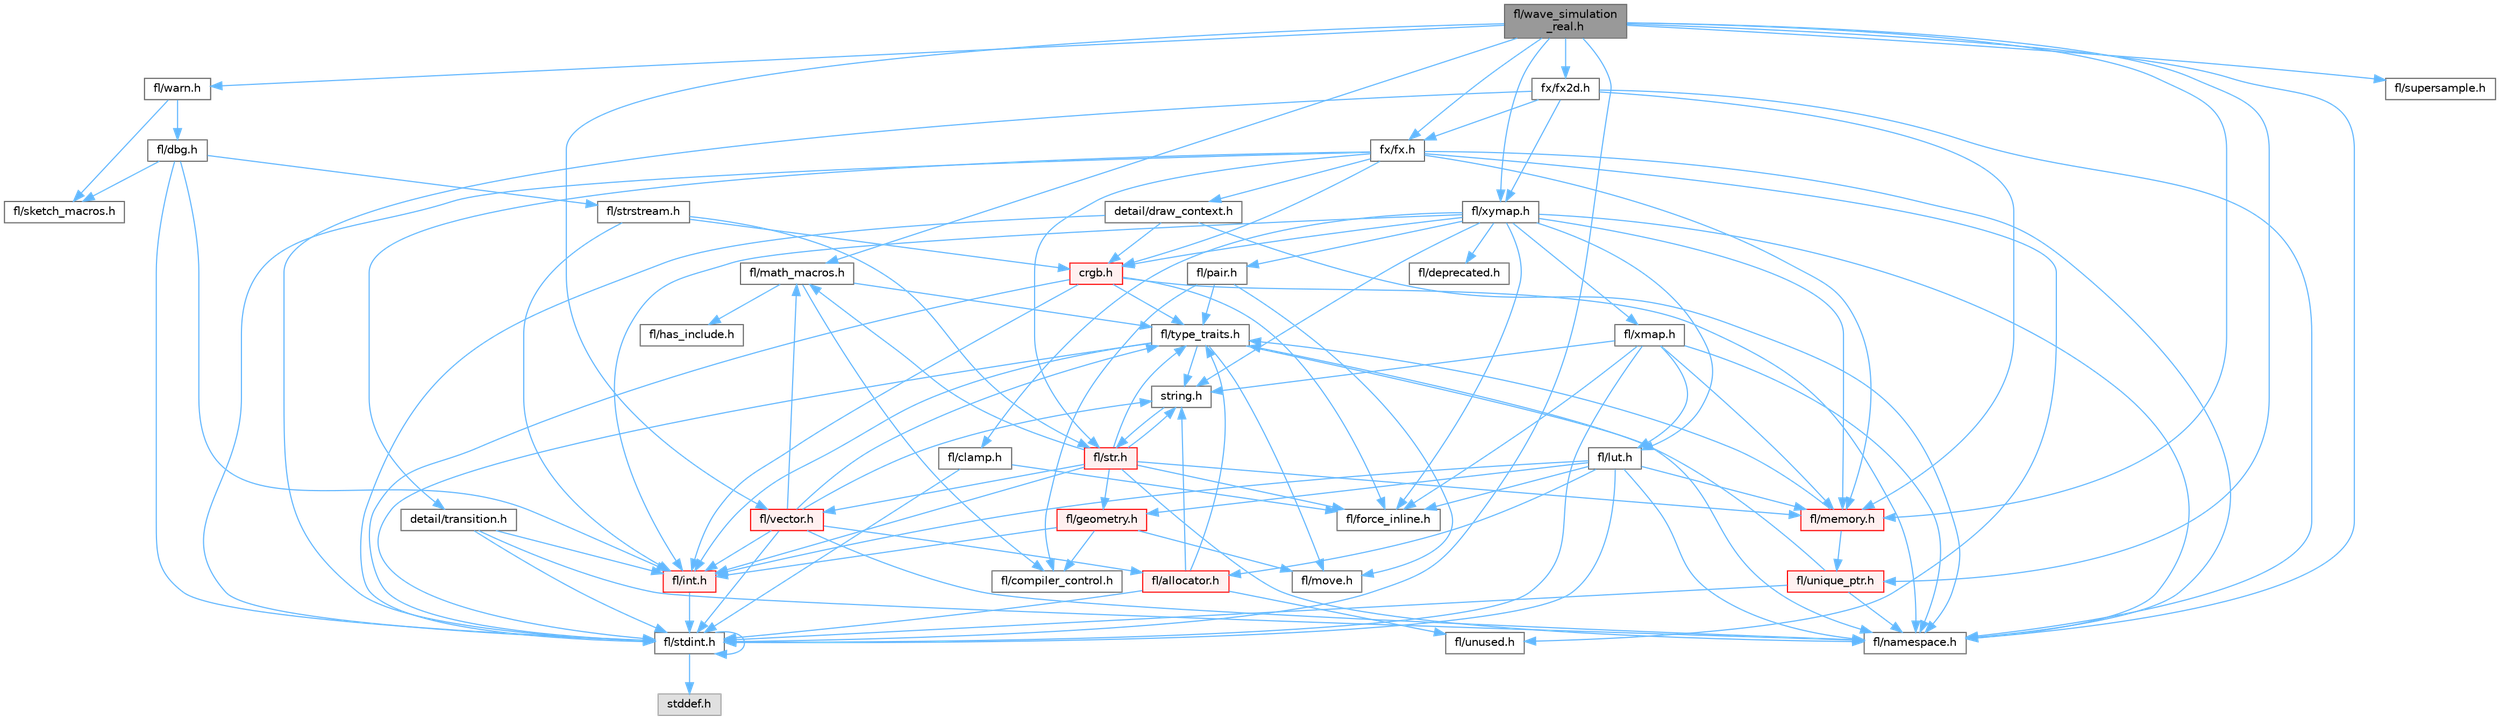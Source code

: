 digraph "fl/wave_simulation_real.h"
{
 // INTERACTIVE_SVG=YES
 // LATEX_PDF_SIZE
  bgcolor="transparent";
  edge [fontname=Helvetica,fontsize=10,labelfontname=Helvetica,labelfontsize=10];
  node [fontname=Helvetica,fontsize=10,shape=box,height=0.2,width=0.4];
  Node1 [id="Node000001",label="fl/wave_simulation\l_real.h",height=0.2,width=0.4,color="gray40", fillcolor="grey60", style="filled", fontcolor="black",tooltip=" "];
  Node1 -> Node2 [id="edge1_Node000001_Node000002",color="steelblue1",style="solid",tooltip=" "];
  Node2 [id="Node000002",label="fl/stdint.h",height=0.2,width=0.4,color="grey40", fillcolor="white", style="filled",URL="$df/dd8/stdint_8h.html",tooltip=" "];
  Node2 -> Node3 [id="edge2_Node000002_Node000003",color="steelblue1",style="solid",tooltip=" "];
  Node3 [id="Node000003",label="stddef.h",height=0.2,width=0.4,color="grey60", fillcolor="#E0E0E0", style="filled",tooltip=" "];
  Node2 -> Node2 [id="edge3_Node000002_Node000002",color="steelblue1",style="solid",tooltip=" "];
  Node1 -> Node4 [id="edge4_Node000001_Node000004",color="steelblue1",style="solid",tooltip=" "];
  Node4 [id="Node000004",label="fl/math_macros.h",height=0.2,width=0.4,color="grey40", fillcolor="white", style="filled",URL="$d8/db8/math__macros_8h.html",tooltip=" "];
  Node4 -> Node5 [id="edge5_Node000004_Node000005",color="steelblue1",style="solid",tooltip=" "];
  Node5 [id="Node000005",label="fl/has_include.h",height=0.2,width=0.4,color="grey40", fillcolor="white", style="filled",URL="$da/d99/has__include_8h.html",tooltip=" "];
  Node4 -> Node6 [id="edge6_Node000004_Node000006",color="steelblue1",style="solid",tooltip=" "];
  Node6 [id="Node000006",label="fl/compiler_control.h",height=0.2,width=0.4,color="grey40", fillcolor="white", style="filled",URL="$d4/d54/compiler__control_8h.html",tooltip=" "];
  Node4 -> Node7 [id="edge7_Node000004_Node000007",color="steelblue1",style="solid",tooltip=" "];
  Node7 [id="Node000007",label="fl/type_traits.h",height=0.2,width=0.4,color="grey40", fillcolor="white", style="filled",URL="$df/d63/type__traits_8h.html",tooltip=" "];
  Node7 -> Node8 [id="edge8_Node000007_Node000008",color="steelblue1",style="solid",tooltip=" "];
  Node8 [id="Node000008",label="string.h",height=0.2,width=0.4,color="grey40", fillcolor="white", style="filled",URL="$da/d66/string_8h.html",tooltip=" "];
  Node8 -> Node9 [id="edge9_Node000008_Node000009",color="steelblue1",style="solid",tooltip=" "];
  Node9 [id="Node000009",label="fl/str.h",height=0.2,width=0.4,color="red", fillcolor="#FFF0F0", style="filled",URL="$d1/d93/str_8h.html",tooltip=" "];
  Node9 -> Node10 [id="edge10_Node000009_Node000010",color="steelblue1",style="solid",tooltip=" "];
  Node10 [id="Node000010",label="fl/int.h",height=0.2,width=0.4,color="red", fillcolor="#FFF0F0", style="filled",URL="$d3/d7e/int_8h.html",tooltip=" "];
  Node10 -> Node2 [id="edge11_Node000010_Node000002",color="steelblue1",style="solid",tooltip=" "];
  Node9 -> Node8 [id="edge12_Node000009_Node000008",color="steelblue1",style="solid",tooltip=" "];
  Node9 -> Node12 [id="edge13_Node000009_Node000012",color="steelblue1",style="solid",tooltip=" "];
  Node12 [id="Node000012",label="fl/geometry.h",height=0.2,width=0.4,color="red", fillcolor="#FFF0F0", style="filled",URL="$d4/d67/geometry_8h.html",tooltip=" "];
  Node12 -> Node10 [id="edge14_Node000012_Node000010",color="steelblue1",style="solid",tooltip=" "];
  Node12 -> Node6 [id="edge15_Node000012_Node000006",color="steelblue1",style="solid",tooltip=" "];
  Node12 -> Node17 [id="edge16_Node000012_Node000017",color="steelblue1",style="solid",tooltip=" "];
  Node17 [id="Node000017",label="fl/move.h",height=0.2,width=0.4,color="grey40", fillcolor="white", style="filled",URL="$d9/d83/move_8h.html",tooltip=" "];
  Node9 -> Node4 [id="edge17_Node000009_Node000004",color="steelblue1",style="solid",tooltip=" "];
  Node9 -> Node18 [id="edge18_Node000009_Node000018",color="steelblue1",style="solid",tooltip=" "];
  Node18 [id="Node000018",label="fl/namespace.h",height=0.2,width=0.4,color="grey40", fillcolor="white", style="filled",URL="$df/d2a/namespace_8h.html",tooltip="Implements the FastLED namespace macros."];
  Node9 -> Node19 [id="edge19_Node000009_Node000019",color="steelblue1",style="solid",tooltip=" "];
  Node19 [id="Node000019",label="fl/memory.h",height=0.2,width=0.4,color="red", fillcolor="#FFF0F0", style="filled",URL="$dc/d18/memory_8h.html",tooltip=" "];
  Node19 -> Node22 [id="edge20_Node000019_Node000022",color="steelblue1",style="solid",tooltip=" "];
  Node22 [id="Node000022",label="fl/unique_ptr.h",height=0.2,width=0.4,color="red", fillcolor="#FFF0F0", style="filled",URL="$da/d4b/unique__ptr_8h.html",tooltip=" "];
  Node22 -> Node18 [id="edge21_Node000022_Node000018",color="steelblue1",style="solid",tooltip=" "];
  Node22 -> Node7 [id="edge22_Node000022_Node000007",color="steelblue1",style="solid",tooltip=" "];
  Node22 -> Node2 [id="edge23_Node000022_Node000002",color="steelblue1",style="solid",tooltip=" "];
  Node19 -> Node7 [id="edge24_Node000019_Node000007",color="steelblue1",style="solid",tooltip=" "];
  Node9 -> Node7 [id="edge25_Node000009_Node000007",color="steelblue1",style="solid",tooltip=" "];
  Node9 -> Node46 [id="edge26_Node000009_Node000046",color="steelblue1",style="solid",tooltip=" "];
  Node46 [id="Node000046",label="fl/vector.h",height=0.2,width=0.4,color="red", fillcolor="#FFF0F0", style="filled",URL="$d6/d68/vector_8h.html",tooltip=" "];
  Node46 -> Node2 [id="edge27_Node000046_Node000002",color="steelblue1",style="solid",tooltip=" "];
  Node46 -> Node10 [id="edge28_Node000046_Node000010",color="steelblue1",style="solid",tooltip=" "];
  Node46 -> Node8 [id="edge29_Node000046_Node000008",color="steelblue1",style="solid",tooltip=" "];
  Node46 -> Node4 [id="edge30_Node000046_Node000004",color="steelblue1",style="solid",tooltip=" "];
  Node46 -> Node18 [id="edge31_Node000046_Node000018",color="steelblue1",style="solid",tooltip=" "];
  Node46 -> Node28 [id="edge32_Node000046_Node000028",color="steelblue1",style="solid",tooltip=" "];
  Node28 [id="Node000028",label="fl/allocator.h",height=0.2,width=0.4,color="red", fillcolor="#FFF0F0", style="filled",URL="$da/da9/allocator_8h.html",tooltip=" "];
  Node28 -> Node8 [id="edge33_Node000028_Node000008",color="steelblue1",style="solid",tooltip=" "];
  Node28 -> Node7 [id="edge34_Node000028_Node000007",color="steelblue1",style="solid",tooltip=" "];
  Node28 -> Node32 [id="edge35_Node000028_Node000032",color="steelblue1",style="solid",tooltip=" "];
  Node32 [id="Node000032",label="fl/unused.h",height=0.2,width=0.4,color="grey40", fillcolor="white", style="filled",URL="$d8/d4b/unused_8h.html",tooltip=" "];
  Node28 -> Node2 [id="edge36_Node000028_Node000002",color="steelblue1",style="solid",tooltip=" "];
  Node46 -> Node7 [id="edge37_Node000046_Node000007",color="steelblue1",style="solid",tooltip=" "];
  Node9 -> Node15 [id="edge38_Node000009_Node000015",color="steelblue1",style="solid",tooltip=" "];
  Node15 [id="Node000015",label="fl/force_inline.h",height=0.2,width=0.4,color="grey40", fillcolor="white", style="filled",URL="$d4/d64/force__inline_8h.html",tooltip=" "];
  Node7 -> Node2 [id="edge39_Node000007_Node000002",color="steelblue1",style="solid",tooltip=" "];
  Node7 -> Node18 [id="edge40_Node000007_Node000018",color="steelblue1",style="solid",tooltip=" "];
  Node7 -> Node17 [id="edge41_Node000007_Node000017",color="steelblue1",style="solid",tooltip=" "];
  Node7 -> Node10 [id="edge42_Node000007_Node000010",color="steelblue1",style="solid",tooltip=" "];
  Node1 -> Node18 [id="edge43_Node000001_Node000018",color="steelblue1",style="solid",tooltip=" "];
  Node1 -> Node22 [id="edge44_Node000001_Node000022",color="steelblue1",style="solid",tooltip=" "];
  Node1 -> Node46 [id="edge45_Node000001_Node000046",color="steelblue1",style="solid",tooltip=" "];
  Node1 -> Node51 [id="edge46_Node000001_Node000051",color="steelblue1",style="solid",tooltip=" "];
  Node51 [id="Node000051",label="fl/warn.h",height=0.2,width=0.4,color="grey40", fillcolor="white", style="filled",URL="$de/d77/warn_8h.html",tooltip=" "];
  Node51 -> Node52 [id="edge47_Node000051_Node000052",color="steelblue1",style="solid",tooltip=" "];
  Node52 [id="Node000052",label="fl/dbg.h",height=0.2,width=0.4,color="grey40", fillcolor="white", style="filled",URL="$d6/d01/dbg_8h.html",tooltip=" "];
  Node52 -> Node53 [id="edge48_Node000052_Node000053",color="steelblue1",style="solid",tooltip=" "];
  Node53 [id="Node000053",label="fl/strstream.h",height=0.2,width=0.4,color="grey40", fillcolor="white", style="filled",URL="$d8/d00/strstream_8h.html",tooltip=" "];
  Node53 -> Node10 [id="edge49_Node000053_Node000010",color="steelblue1",style="solid",tooltip=" "];
  Node53 -> Node9 [id="edge50_Node000053_Node000009",color="steelblue1",style="solid",tooltip=" "];
  Node53 -> Node54 [id="edge51_Node000053_Node000054",color="steelblue1",style="solid",tooltip=" "];
  Node54 [id="Node000054",label="crgb.h",height=0.2,width=0.4,color="red", fillcolor="#FFF0F0", style="filled",URL="$db/dd1/crgb_8h.html",tooltip="Defines the red, green, and blue (RGB) pixel struct."];
  Node54 -> Node2 [id="edge52_Node000054_Node000002",color="steelblue1",style="solid",tooltip=" "];
  Node54 -> Node10 [id="edge53_Node000054_Node000010",color="steelblue1",style="solid",tooltip=" "];
  Node54 -> Node18 [id="edge54_Node000054_Node000018",color="steelblue1",style="solid",tooltip=" "];
  Node54 -> Node15 [id="edge55_Node000054_Node000015",color="steelblue1",style="solid",tooltip=" "];
  Node54 -> Node7 [id="edge56_Node000054_Node000007",color="steelblue1",style="solid",tooltip=" "];
  Node52 -> Node62 [id="edge57_Node000052_Node000062",color="steelblue1",style="solid",tooltip=" "];
  Node62 [id="Node000062",label="fl/sketch_macros.h",height=0.2,width=0.4,color="grey40", fillcolor="white", style="filled",URL="$d1/dbc/sketch__macros_8h.html",tooltip=" "];
  Node52 -> Node10 [id="edge58_Node000052_Node000010",color="steelblue1",style="solid",tooltip=" "];
  Node52 -> Node2 [id="edge59_Node000052_Node000002",color="steelblue1",style="solid",tooltip=" "];
  Node51 -> Node62 [id="edge60_Node000051_Node000062",color="steelblue1",style="solid",tooltip=" "];
  Node1 -> Node19 [id="edge61_Node000001_Node000019",color="steelblue1",style="solid",tooltip=" "];
  Node1 -> Node63 [id="edge62_Node000001_Node000063",color="steelblue1",style="solid",tooltip=" "];
  Node63 [id="Node000063",label="fl/supersample.h",height=0.2,width=0.4,color="grey40", fillcolor="white", style="filled",URL="$d2/dce/supersample_8h.html",tooltip=" "];
  Node1 -> Node64 [id="edge63_Node000001_Node000064",color="steelblue1",style="solid",tooltip=" "];
  Node64 [id="Node000064",label="fl/xymap.h",height=0.2,width=0.4,color="grey40", fillcolor="white", style="filled",URL="$da/d61/xymap_8h.html",tooltip=" "];
  Node64 -> Node10 [id="edge64_Node000064_Node000010",color="steelblue1",style="solid",tooltip=" "];
  Node64 -> Node18 [id="edge65_Node000064_Node000018",color="steelblue1",style="solid",tooltip=" "];
  Node64 -> Node15 [id="edge66_Node000064_Node000015",color="steelblue1",style="solid",tooltip=" "];
  Node64 -> Node65 [id="edge67_Node000064_Node000065",color="steelblue1",style="solid",tooltip=" "];
  Node65 [id="Node000065",label="fl/pair.h",height=0.2,width=0.4,color="grey40", fillcolor="white", style="filled",URL="$d3/d41/pair_8h.html",tooltip=" "];
  Node65 -> Node17 [id="edge68_Node000065_Node000017",color="steelblue1",style="solid",tooltip=" "];
  Node65 -> Node6 [id="edge69_Node000065_Node000006",color="steelblue1",style="solid",tooltip=" "];
  Node65 -> Node7 [id="edge70_Node000065_Node000007",color="steelblue1",style="solid",tooltip=" "];
  Node64 -> Node8 [id="edge71_Node000064_Node000008",color="steelblue1",style="solid",tooltip=" "];
  Node64 -> Node54 [id="edge72_Node000064_Node000054",color="steelblue1",style="solid",tooltip=" "];
  Node64 -> Node14 [id="edge73_Node000064_Node000014",color="steelblue1",style="solid",tooltip=" "];
  Node14 [id="Node000014",label="fl/clamp.h",height=0.2,width=0.4,color="grey40", fillcolor="white", style="filled",URL="$d6/dd3/clamp_8h.html",tooltip=" "];
  Node14 -> Node2 [id="edge74_Node000014_Node000002",color="steelblue1",style="solid",tooltip=" "];
  Node14 -> Node15 [id="edge75_Node000014_Node000015",color="steelblue1",style="solid",tooltip=" "];
  Node64 -> Node66 [id="edge76_Node000064_Node000066",color="steelblue1",style="solid",tooltip=" "];
  Node66 [id="Node000066",label="fl/lut.h",height=0.2,width=0.4,color="grey40", fillcolor="white", style="filled",URL="$db/d54/lut_8h.html",tooltip=" "];
  Node66 -> Node28 [id="edge77_Node000066_Node000028",color="steelblue1",style="solid",tooltip=" "];
  Node66 -> Node15 [id="edge78_Node000066_Node000015",color="steelblue1",style="solid",tooltip=" "];
  Node66 -> Node19 [id="edge79_Node000066_Node000019",color="steelblue1",style="solid",tooltip=" "];
  Node66 -> Node2 [id="edge80_Node000066_Node000002",color="steelblue1",style="solid",tooltip=" "];
  Node66 -> Node10 [id="edge81_Node000066_Node000010",color="steelblue1",style="solid",tooltip=" "];
  Node66 -> Node12 [id="edge82_Node000066_Node000012",color="steelblue1",style="solid",tooltip=" "];
  Node66 -> Node18 [id="edge83_Node000066_Node000018",color="steelblue1",style="solid",tooltip=" "];
  Node64 -> Node19 [id="edge84_Node000064_Node000019",color="steelblue1",style="solid",tooltip=" "];
  Node64 -> Node37 [id="edge85_Node000064_Node000037",color="steelblue1",style="solid",tooltip=" "];
  Node37 [id="Node000037",label="fl/deprecated.h",height=0.2,width=0.4,color="grey40", fillcolor="white", style="filled",URL="$d4/dce/deprecated_8h.html",tooltip=" "];
  Node64 -> Node67 [id="edge86_Node000064_Node000067",color="steelblue1",style="solid",tooltip=" "];
  Node67 [id="Node000067",label="fl/xmap.h",height=0.2,width=0.4,color="grey40", fillcolor="white", style="filled",URL="$dd/dcc/xmap_8h.html",tooltip=" "];
  Node67 -> Node2 [id="edge87_Node000067_Node000002",color="steelblue1",style="solid",tooltip=" "];
  Node67 -> Node8 [id="edge88_Node000067_Node000008",color="steelblue1",style="solid",tooltip=" "];
  Node67 -> Node15 [id="edge89_Node000067_Node000015",color="steelblue1",style="solid",tooltip=" "];
  Node67 -> Node66 [id="edge90_Node000067_Node000066",color="steelblue1",style="solid",tooltip=" "];
  Node67 -> Node19 [id="edge91_Node000067_Node000019",color="steelblue1",style="solid",tooltip=" "];
  Node67 -> Node18 [id="edge92_Node000067_Node000018",color="steelblue1",style="solid",tooltip=" "];
  Node1 -> Node68 [id="edge93_Node000001_Node000068",color="steelblue1",style="solid",tooltip=" "];
  Node68 [id="Node000068",label="fx/fx.h",height=0.2,width=0.4,color="grey40", fillcolor="white", style="filled",URL="$d2/d0c/fx_8h.html",tooltip=" "];
  Node68 -> Node2 [id="edge94_Node000068_Node000002",color="steelblue1",style="solid",tooltip=" "];
  Node68 -> Node54 [id="edge95_Node000068_Node000054",color="steelblue1",style="solid",tooltip=" "];
  Node68 -> Node69 [id="edge96_Node000068_Node000069",color="steelblue1",style="solid",tooltip=" "];
  Node69 [id="Node000069",label="detail/draw_context.h",height=0.2,width=0.4,color="grey40", fillcolor="white", style="filled",URL="$db/ded/draw__context_8h.html",tooltip=" "];
  Node69 -> Node54 [id="edge97_Node000069_Node000054",color="steelblue1",style="solid",tooltip=" "];
  Node69 -> Node18 [id="edge98_Node000069_Node000018",color="steelblue1",style="solid",tooltip=" "];
  Node69 -> Node2 [id="edge99_Node000069_Node000002",color="steelblue1",style="solid",tooltip=" "];
  Node68 -> Node70 [id="edge100_Node000068_Node000070",color="steelblue1",style="solid",tooltip=" "];
  Node70 [id="Node000070",label="detail/transition.h",height=0.2,width=0.4,color="grey40", fillcolor="white", style="filled",URL="$d7/df7/transition_8h.html",tooltip=" "];
  Node70 -> Node18 [id="edge101_Node000070_Node000018",color="steelblue1",style="solid",tooltip=" "];
  Node70 -> Node2 [id="edge102_Node000070_Node000002",color="steelblue1",style="solid",tooltip=" "];
  Node70 -> Node10 [id="edge103_Node000070_Node000010",color="steelblue1",style="solid",tooltip=" "];
  Node68 -> Node18 [id="edge104_Node000068_Node000018",color="steelblue1",style="solid",tooltip=" "];
  Node68 -> Node19 [id="edge105_Node000068_Node000019",color="steelblue1",style="solid",tooltip=" "];
  Node68 -> Node9 [id="edge106_Node000068_Node000009",color="steelblue1",style="solid",tooltip=" "];
  Node68 -> Node32 [id="edge107_Node000068_Node000032",color="steelblue1",style="solid",tooltip=" "];
  Node1 -> Node71 [id="edge108_Node000001_Node000071",color="steelblue1",style="solid",tooltip=" "];
  Node71 [id="Node000071",label="fx/fx2d.h",height=0.2,width=0.4,color="grey40", fillcolor="white", style="filled",URL="$d9/d43/fx2d_8h.html",tooltip=" "];
  Node71 -> Node2 [id="edge109_Node000071_Node000002",color="steelblue1",style="solid",tooltip=" "];
  Node71 -> Node18 [id="edge110_Node000071_Node000018",color="steelblue1",style="solid",tooltip=" "];
  Node71 -> Node19 [id="edge111_Node000071_Node000019",color="steelblue1",style="solid",tooltip=" "];
  Node71 -> Node64 [id="edge112_Node000071_Node000064",color="steelblue1",style="solid",tooltip=" "];
  Node71 -> Node68 [id="edge113_Node000071_Node000068",color="steelblue1",style="solid",tooltip=" "];
}
